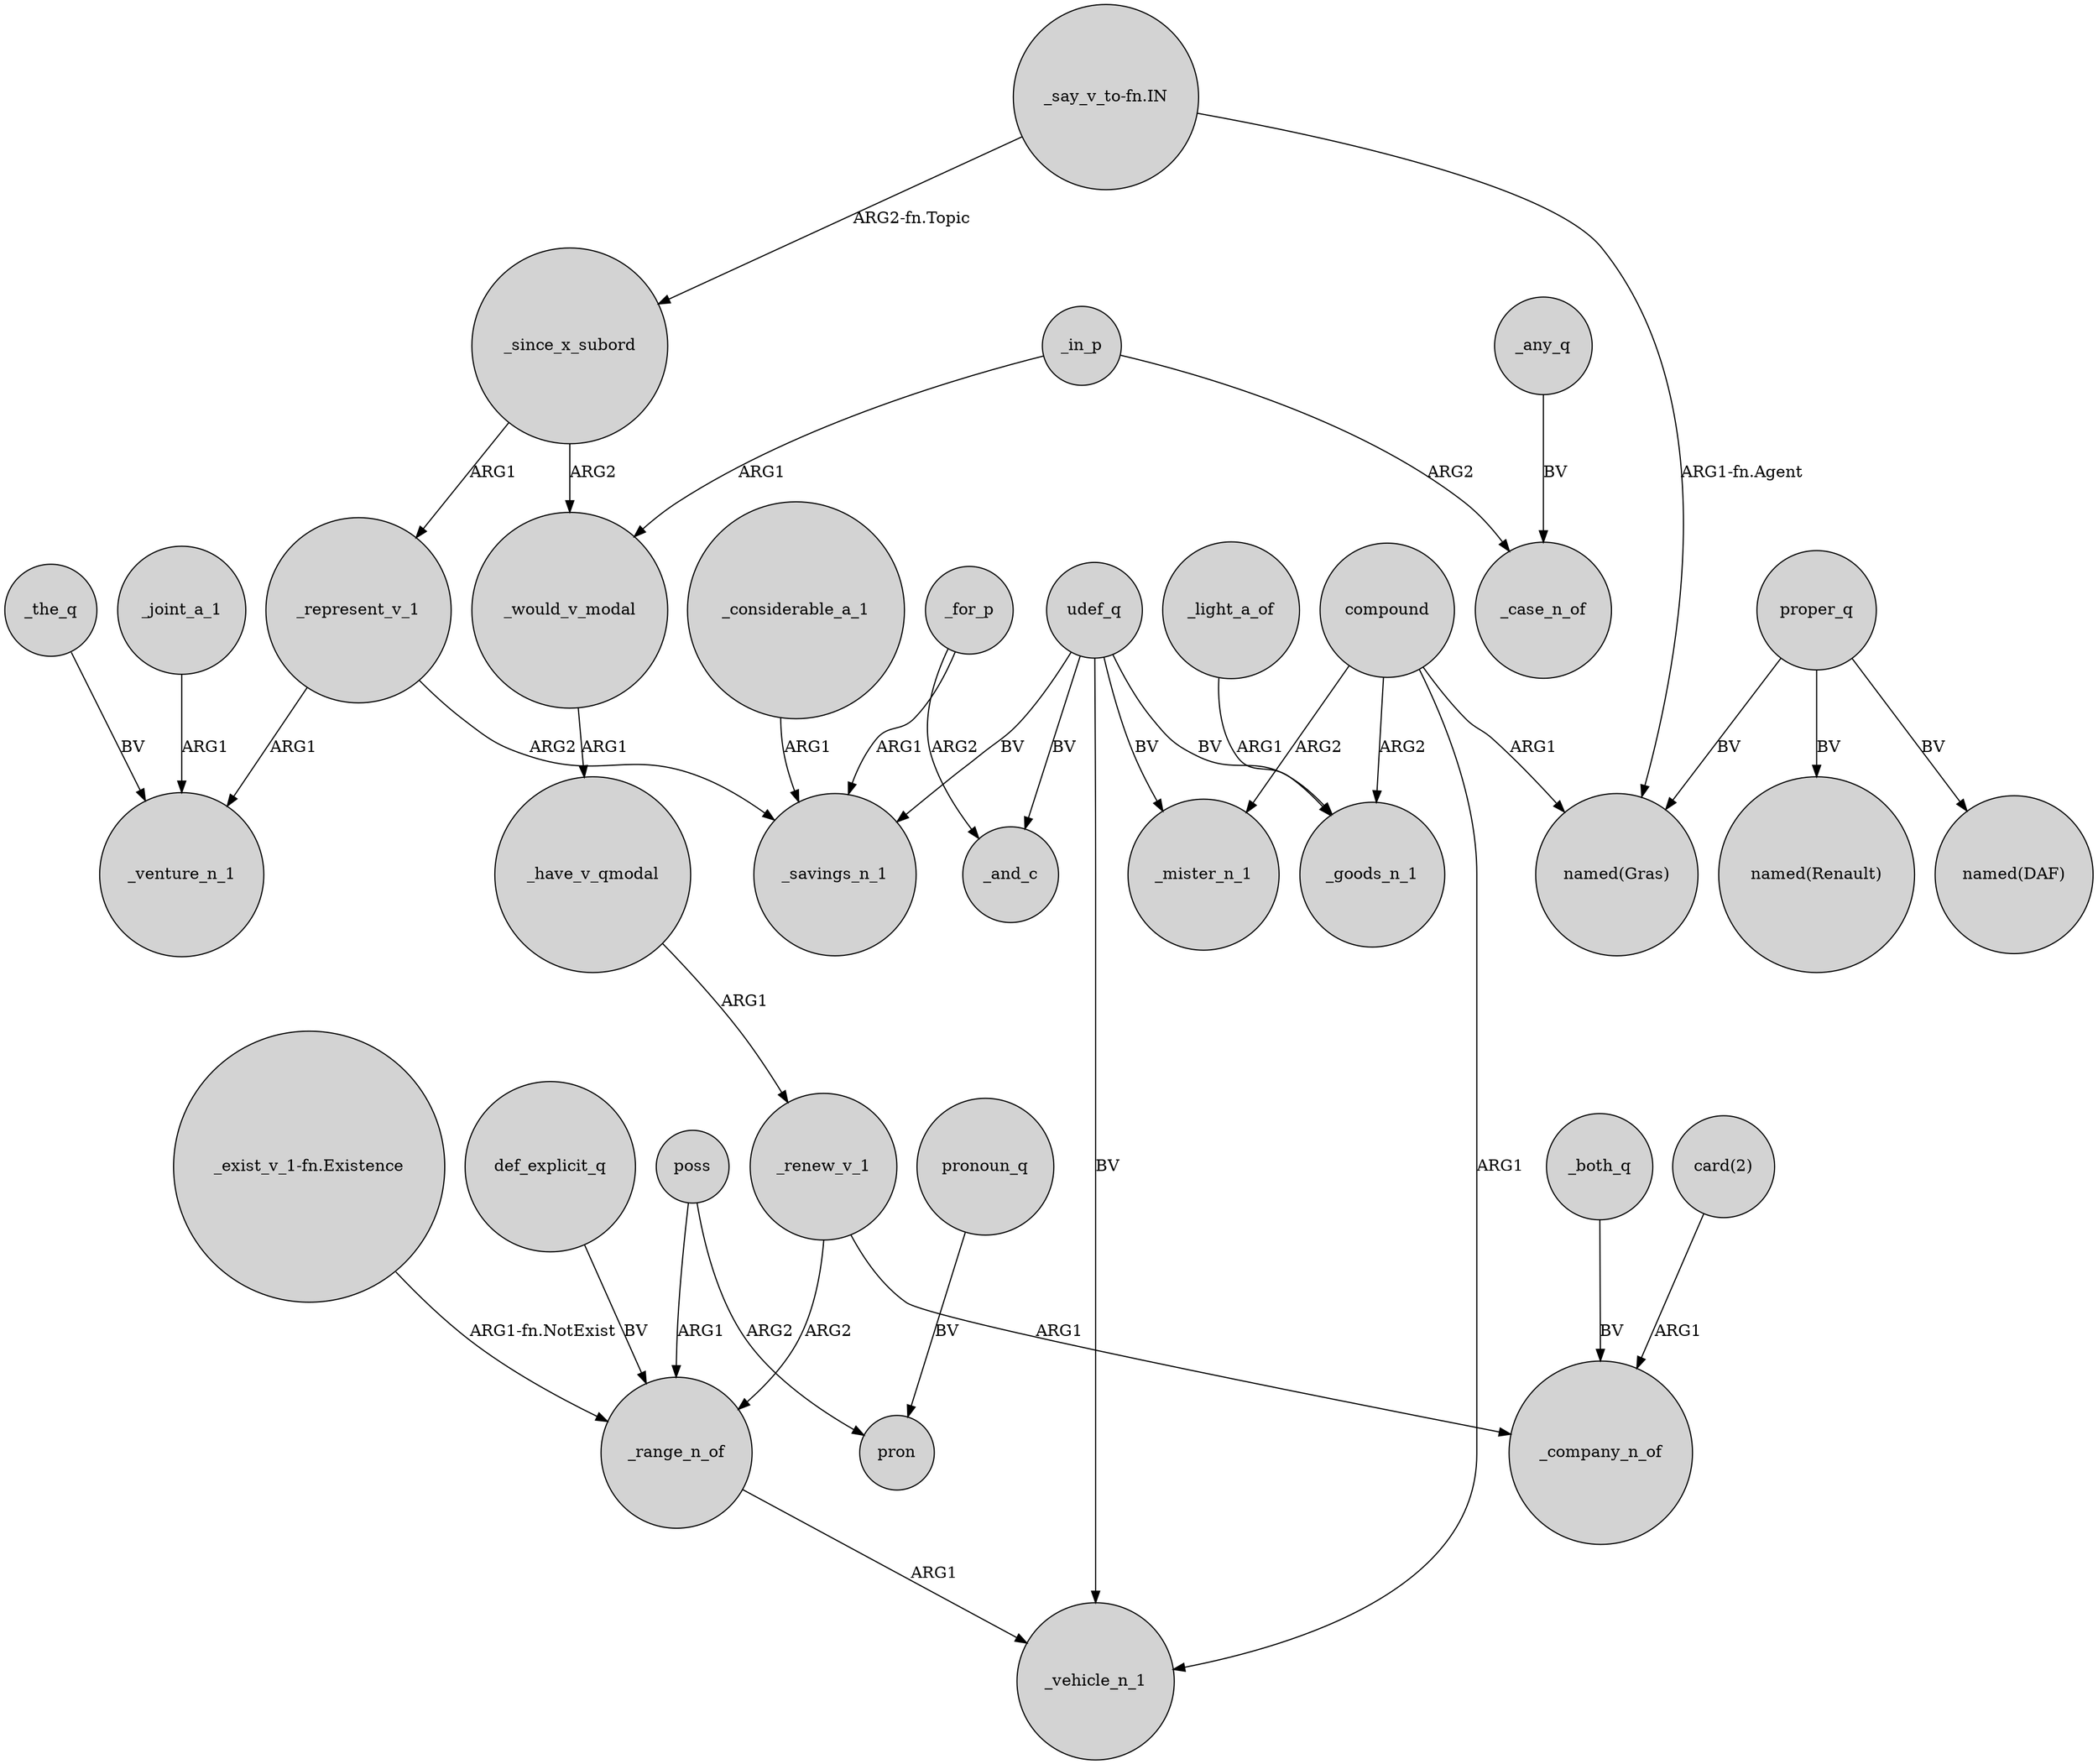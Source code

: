 digraph {
	node [shape=circle style=filled]
	_joint_a_1 -> _venture_n_1 [label=ARG1]
	poss -> _range_n_of [label=ARG1]
	compound -> _goods_n_1 [label=ARG2]
	poss -> pron [label=ARG2]
	"_say_v_to-fn.IN" -> "named(Gras)" [label="ARG1-fn.Agent"]
	_light_a_of -> _goods_n_1 [label=ARG1]
	compound -> _mister_n_1 [label=ARG2]
	_represent_v_1 -> _venture_n_1 [label=ARG1]
	_in_p -> _would_v_modal [label=ARG1]
	proper_q -> "named(Renault)" [label=BV]
	udef_q -> _mister_n_1 [label=BV]
	_considerable_a_1 -> _savings_n_1 [label=ARG1]
	_for_p -> _and_c [label=ARG2]
	udef_q -> _savings_n_1 [label=BV]
	"_exist_v_1-fn.Existence" -> _range_n_of [label="ARG1-fn.NotExist"]
	proper_q -> "named(Gras)" [label=BV]
	udef_q -> _vehicle_n_1 [label=BV]
	compound -> _vehicle_n_1 [label=ARG1]
	proper_q -> "named(DAF)" [label=BV]
	pronoun_q -> pron [label=BV]
	_both_q -> _company_n_of [label=BV]
	_represent_v_1 -> _savings_n_1 [label=ARG2]
	_any_q -> _case_n_of [label=BV]
	_for_p -> _savings_n_1 [label=ARG1]
	udef_q -> _goods_n_1 [label=BV]
	_range_n_of -> _vehicle_n_1 [label=ARG1]
	_the_q -> _venture_n_1 [label=BV]
	_since_x_subord -> _represent_v_1 [label=ARG1]
	def_explicit_q -> _range_n_of [label=BV]
	_since_x_subord -> _would_v_modal [label=ARG2]
	"card(2)" -> _company_n_of [label=ARG1]
	_in_p -> _case_n_of [label=ARG2]
	"_say_v_to-fn.IN" -> _since_x_subord [label="ARG2-fn.Topic"]
	_renew_v_1 -> _range_n_of [label=ARG2]
	udef_q -> _and_c [label=BV]
	_have_v_qmodal -> _renew_v_1 [label=ARG1]
	compound -> "named(Gras)" [label=ARG1]
	_renew_v_1 -> _company_n_of [label=ARG1]
	_would_v_modal -> _have_v_qmodal [label=ARG1]
}
